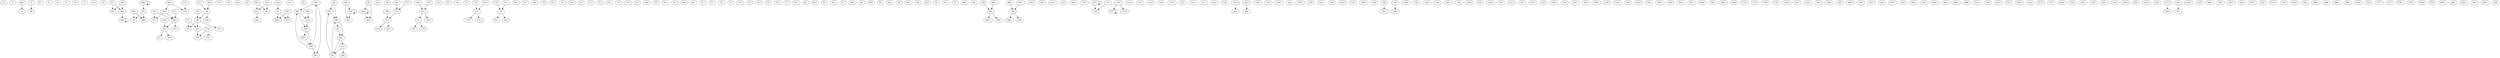 digraph adj {
graph [k=45]
edge [d=-44]
"2+" [l=629 C=5640]
"2-" [l=629 C=5640]
"4+" [l=50 C=47]
"4-" [l=50 C=47]
"6+" [l=130 C=418]
"6-" [l=130 C=418]
"8+" [l=112 C=382]
"8-" [l=112 C=382]
"9+" [l=549 C=4578]
"9-" [l=549 C=4578]
"14+" [l=399 C=3495]
"14-" [l=399 C=3495]
"16+" [l=594 C=5745]
"16-" [l=594 C=5745]
"17+" [l=1628 C=15368]
"17-" [l=1628 C=15368]
"19+" [l=149 C=406]
"19-" [l=149 C=406]
"20+" [l=108 C=391]
"20-" [l=108 C=391]
"21+" [l=208 C=1717]
"21-" [l=208 C=1717]
"22+" [l=67 C=234]
"22-" [l=67 C=234]
"23+" [l=90 C=434]
"23-" [l=90 C=434]
"24+" [l=111 C=330]
"24-" [l=111 C=330]
"26+" [l=1674 C=17595]
"26-" [l=1674 C=17595]
"28+" [l=1009 C=9529]
"28-" [l=1009 C=9529]
"29+" [l=571 C=5446]
"29-" [l=571 C=5446]
"31+" [l=553 C=4428]
"31-" [l=553 C=4428]
"32+" [l=842 C=7700]
"32-" [l=842 C=7700]
"33+" [l=815 C=7745]
"33-" [l=815 C=7745]
"35+" [l=47 C=96]
"35-" [l=47 C=96]
"36+" [l=129 C=682]
"36-" [l=129 C=682]
"38+" [l=59 C=446]
"38-" [l=59 C=446]
"39+" [l=1412 C=13683]
"39-" [l=1412 C=13683]
"41+" [l=135 C=760]
"41-" [l=135 C=760]
"43+" [l=1048 C=8803]
"43-" [l=1048 C=8803]
"51+" [l=184 C=991]
"51-" [l=184 C=991]
"53+" [l=953 C=9610]
"53-" [l=953 C=9610]
"54+" [l=71 C=208]
"54-" [l=71 C=208]
"55+" [l=127 C=597]
"55-" [l=127 C=597]
"59+" [l=492 C=3650]
"59-" [l=492 C=3650]
"60+" [l=153 C=987]
"60-" [l=153 C=987]
"63+" [l=93 C=219]
"63-" [l=93 C=219]
"64+" [l=671 C=5153]
"64-" [l=671 C=5153]
"66+" [l=127 C=473]
"66-" [l=127 C=473]
"68+" [l=163 C=961]
"68-" [l=163 C=961]
"71+" [l=537 C=4093]
"71-" [l=537 C=4093]
"72+" [l=1041 C=9824]
"72-" [l=1041 C=9824]
"74+" [l=622 C=4992]
"74-" [l=622 C=4992]
"75+" [l=97 C=313]
"75-" [l=97 C=313]
"76+" [l=165 C=1091]
"76-" [l=165 C=1091]
"77+" [l=95 C=197]
"77-" [l=95 C=197]
"80+" [l=69 C=1140]
"80-" [l=69 C=1140]
"81+" [l=1094 C=9459]
"81-" [l=1094 C=9459]
"84+" [l=89 C=526]
"84-" [l=89 C=526]
"85+" [l=477 C=3922]
"85-" [l=477 C=3922]
"87+" [l=102 C=338]
"87-" [l=102 C=338]
"89+" [l=115 C=413]
"89-" [l=115 C=413]
"90+" [l=343 C=2751]
"90-" [l=343 C=2751]
"92+" [l=133 C=442]
"92-" [l=133 C=442]
"93+" [l=143 C=1049]
"93-" [l=143 C=1049]
"94+" [l=709 C=4827]
"94-" [l=709 C=4827]
"95+" [l=116 C=739]
"95-" [l=116 C=739]
"96+" [l=67 C=186]
"96-" [l=67 C=186]
"97+" [l=325 C=1697]
"97-" [l=325 C=1697]
"98+" [l=184 C=735]
"98-" [l=184 C=735]
"99+" [l=50 C=102]
"99-" [l=50 C=102]
"100+" [l=117 C=315]
"100-" [l=117 C=315]
"101+" [l=205 C=1057]
"101-" [l=205 C=1057]
"102+" [l=380 C=2746]
"102-" [l=380 C=2746]
"103+" [l=582 C=3983]
"103-" [l=582 C=3983]
"104+" [l=47 C=184]
"104-" [l=47 C=184]
"107+" [l=45 C=6]
"107-" [l=45 C=6]
"108+" [l=195 C=997]
"108-" [l=195 C=997]
"110+" [l=435 C=3628]
"110-" [l=435 C=3628]
"113+" [l=128 C=589]
"113-" [l=128 C=589]
"114+" [l=106 C=470]
"114-" [l=106 C=470]
"115+" [l=232 C=1229]
"115-" [l=232 C=1229]
"118+" [l=363 C=2415]
"118-" [l=363 C=2415]
"121+" [l=99 C=309]
"121-" [l=99 C=309]
"124+" [l=1100 C=9689]
"124-" [l=1100 C=9689]
"125+" [l=122 C=369]
"125-" [l=122 C=369]
"126+" [l=1379 C=12388]
"126-" [l=1379 C=12388]
"128+" [l=1550 C=17273]
"128-" [l=1550 C=17273]
"129+" [l=918 C=7897]
"129-" [l=918 C=7897]
"130+" [l=726 C=7043]
"130-" [l=726 C=7043]
"133+" [l=1263 C=12038]
"133-" [l=1263 C=12038]
"135+" [l=1378 C=13026]
"135-" [l=1378 C=13026]
"136+" [l=189 C=653]
"136-" [l=189 C=653]
"138+" [l=110 C=516]
"138-" [l=110 C=516]
"139+" [l=908 C=9266]
"139-" [l=908 C=9266]
"140+" [l=2038 C=19872]
"140-" [l=2038 C=19872]
"142+" [l=214 C=1213]
"142-" [l=214 C=1213]
"143+" [l=158 C=782]
"143-" [l=158 C=782]
"148+" [l=481 C=4608]
"148-" [l=481 C=4608]
"149+" [l=171 C=1079]
"149-" [l=171 C=1079]
"150+" [l=151 C=448]
"150-" [l=151 C=448]
"151+" [l=209 C=1078]
"151-" [l=209 C=1078]
"153+" [l=90 C=338]
"153-" [l=90 C=338]
"154+" [l=464 C=2924]
"154-" [l=464 C=2924]
"155+" [l=49 C=32]
"155-" [l=49 C=32]
"156+" [l=633 C=4658]
"156-" [l=633 C=4658]
"158+" [l=114 C=657]
"158-" [l=114 C=657]
"159+" [l=118 C=431]
"159-" [l=118 C=431]
"161+" [l=97 C=303]
"161-" [l=97 C=303]
"162+" [l=232 C=931]
"162-" [l=232 C=931]
"163+" [l=146 C=460]
"163-" [l=146 C=460]
"166+" [l=960 C=9535]
"166-" [l=960 C=9535]
"167+" [l=642 C=6334]
"167-" [l=642 C=6334]
"168+" [l=593 C=5465]
"168-" [l=593 C=5465]
"170+" [l=1221 C=10731]
"170-" [l=1221 C=10731]
"171+" [l=118 C=560]
"171-" [l=118 C=560]
"173+" [l=925 C=7279]
"173-" [l=925 C=7279]
"175+" [l=56 C=165]
"175-" [l=56 C=165]
"178+" [l=191 C=778]
"178-" [l=191 C=778]
"180+" [l=124 C=604]
"180-" [l=124 C=604]
"182+" [l=118 C=464]
"182-" [l=118 C=464]
"183+" [l=630 C=6079]
"183-" [l=630 C=6079]
"184+" [l=89 C=427]
"184-" [l=89 C=427]
"185+" [l=99 C=619]
"185-" [l=99 C=619]
"186+" [l=458 C=3548]
"186-" [l=458 C=3548]
"187+" [l=67 C=156]
"187-" [l=67 C=156]
"188+" [l=1157 C=10111]
"188-" [l=1157 C=10111]
"190+" [l=1097 C=8653]
"190-" [l=1097 C=8653]
"192+" [l=196 C=1048]
"192-" [l=196 C=1048]
"193+" [l=505 C=3424]
"193-" [l=505 C=3424]
"194+" [l=89 C=460]
"194-" [l=89 C=460]
"202+" [l=101 C=441]
"202-" [l=101 C=441]
"204+" [l=834 C=7780]
"204-" [l=834 C=7780]
"205+" [l=902 C=7710]
"205-" [l=902 C=7710]
"206+" [l=653 C=6629]
"206-" [l=653 C=6629]
"208+" [l=511 C=4494]
"208-" [l=511 C=4494]
"209+" [l=1119 C=10797]
"209-" [l=1119 C=10797]
"210+" [l=1530 C=13656]
"210-" [l=1530 C=13656]
"211+" [l=223 C=1835]
"211-" [l=223 C=1835]
"213+" [l=67 C=563]
"213-" [l=67 C=563]
"216+" [l=1510 C=13204]
"216-" [l=1510 C=13204]
"217+" [l=94 C=335]
"217-" [l=94 C=335]
"218+" [l=324 C=2108]
"218-" [l=324 C=2108]
"219+" [l=136 C=623]
"219-" [l=136 C=623]
"225+" [l=2265 C=21240]
"225-" [l=2265 C=21240]
"226+" [l=907 C=7699]
"226-" [l=907 C=7699]
"230+" [l=95 C=338]
"230-" [l=95 C=338]
"231+" [l=54 C=185]
"231-" [l=54 C=185]
"232+" [l=378 C=2569]
"232-" [l=378 C=2569]
"233+" [l=413 C=3005]
"233-" [l=413 C=3005]
"234+" [l=109 C=364]
"234-" [l=109 C=364]
"237+" [l=91 C=440]
"237-" [l=91 C=440]
"238+" [l=47 C=150]
"238-" [l=47 C=150]
"239+" [l=139 C=372]
"239-" [l=139 C=372]
"240+" [l=992 C=9521]
"240-" [l=992 C=9521]
"245+" [l=2496 C=24820]
"245-" [l=2496 C=24820]
"252+" [l=3757 C=37444]
"252-" [l=3757 C=37444]
"253+" [l=4271 C=37703]
"253-" [l=4271 C=37703]
"255+" [l=4022 C=41791]
"255-" [l=4022 C=41791]
"258+" [l=7571 C=77843]
"258-" [l=7571 C=77843]
"262+" [l=6243 C=64722]
"262-" [l=6243 C=64722]
"268+" [l=4350 C=39779]
"268-" [l=4350 C=39779]
"269+" [l=2418 C=23963]
"269-" [l=2418 C=23963]
"271+" [l=3551 C=30564]
"271-" [l=3551 C=30564]
"273+" [l=8426 C=78448]
"273-" [l=8426 C=78448]
"274+" [l=12030 C=118449]
"274-" [l=12030 C=118449]
"276+" [l=7639 C=70215]
"276-" [l=7639 C=70215]
"277+" [l=6308 C=62134]
"277-" [l=6308 C=62134]
"278+" [l=15411 C=145914]
"278-" [l=15411 C=145914]
"279+" [l=10325 C=92394]
"279-" [l=10325 C=92394]
"280+" [l=6949 C=67252]
"280-" [l=6949 C=67252]
"281+" [l=6567 C=57234]
"281-" [l=6567 C=57234]
"282+" [l=15660 C=144971]
"282-" [l=15660 C=144971]
"283+" [l=4708 C=40363]
"283-" [l=4708 C=40363]
"284+" [l=4937 C=46852]
"284-" [l=4937 C=46852]
"285+" [l=3977 C=40578]
"285-" [l=3977 C=40578]
"286+" [l=8850 C=91152]
"286-" [l=8850 C=91152]
"4-" -> "68-"
"16+" -> "60-"
"16+" -> "93+"
"17-" -> "23-"
"17-" -> "155-"
"21+" -> "38-"
"22+" -> "234+"
"22-" -> "208+"
"22-" -> "233-"
"23+" -> "17+"
"23+" -> "96+" [d=-42]
"26-" -> "194-"
"26-" -> "238-" [d=-42]
"28-" -> "184+"
"28-" -> "185+"
"31+" -> "231-"
"31-" -> "54-"
"31-" -> "175-"
"35+" -> "170+"
"35+" -> "171+"
"35-" -> "74+"
"35-" -> "205-"
"38+" -> "21-"
"38+" -> "143+"
"38-" -> "218-"
"38-" -> "96-" [d=-14]
"54+" -> "31+"
"60+" -> "16-"
"60+" -> "206+"
"64+" -> "208+"
"64+" -> "233-"
"68+" -> "4+"
"74-" -> "35+"
"80+" -> "104+" [d=-36]
"80+" -> "213+" [d=-16]
"80-" -> "194-"
"80-" -> "238-" [d=-42]
"84+" -> "238+"
"84-" -> "104-"
"93+" -> "286-"
"93-" -> "16-"
"93-" -> "206+"
"96+" -> "101+"
"96+" -> "38+" [d=-14]
"96-" -> "23-" [d=-42]
"96-" -> "155-" [d=-42]
"96-" -> "271+"
"99+" -> "281+"
"99+" -> "282-"
"99-" -> "108+"
"99-" -> "180-"
"101-" -> "96-"
"104+" -> "84+"
"104+" -> "238+" [d=-42]
"104-" -> "213-"
"104-" -> "80-" [d=-36]
"107+" -> "110-" [d=-32]
"107+" -> "107+" [d=-43]
"107-" -> "107-" [d=-43]
"108-" -> "99+"
"110+" -> "133+"
"110+" -> "107-" [d=-32]
"118+" -> "231+"
"125+" -> "255-" [d=-37]
"133-" -> "110-"
"138-" -> "140+" [d=-39]
"140-" -> "138+" [d=-39]
"143-" -> "38-"
"155+" -> "17+"
"155+" -> "96+" [d=-42]
"155-" -> "187-"
"167-" -> "231+"
"170-" -> "35-"
"171-" -> "35-"
"175+" -> "31+"
"180+" -> "99+"
"184+" -> "184+"
"184+" -> "185+"
"184-" -> "28+"
"184-" -> "184-"
"185-" -> "28+"
"185-" -> "184-"
"187+" -> "155+"
"187+" -> "274-"
"188-" -> "231-"
"194+" -> "26+"
"194+" -> "80+"
"194-" -> "238-"
"205+" -> "35+"
"206-" -> "60-"
"206-" -> "93+"
"208-" -> "22+"
"208-" -> "64-"
"213+" -> "104+"
"213-" -> "80-" [d=-16]
"213-" -> "285-"
"218+" -> "38+"
"231+" -> "31-"
"231+" -> "188+"
"231-" -> "118-"
"231-" -> "167+"
"233+" -> "22+"
"233+" -> "64-"
"234-" -> "22-"
"237+" -> "258+" [d=-13]
"238+" -> "194+"
"238+" -> "26+" [d=-42]
"238+" -> "80+" [d=-42]
"238-" -> "84-"
"238-" -> "104-" [d=-42]
"255+" -> "125-" [d=-37]
"258-" -> "237-" [d=-13]
"271-" -> "96+"
"273-" -> "274-" [d=-1110]
"274+" -> "187-"
"274+" -> "273+" [d=-1110]
"281-" -> "99-"
"282+" -> "99-"
"285+" -> "213+"
"286+" -> "93-"
"286+" -> "286+"
"286-" -> "286-"
}
